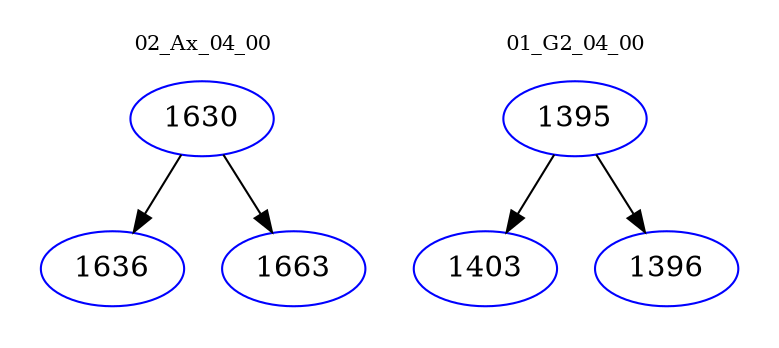 digraph{
subgraph cluster_0 {
color = white
label = "02_Ax_04_00";
fontsize=10;
T0_1630 [label="1630", color="blue"]
T0_1630 -> T0_1636 [color="black"]
T0_1636 [label="1636", color="blue"]
T0_1630 -> T0_1663 [color="black"]
T0_1663 [label="1663", color="blue"]
}
subgraph cluster_1 {
color = white
label = "01_G2_04_00";
fontsize=10;
T1_1395 [label="1395", color="blue"]
T1_1395 -> T1_1403 [color="black"]
T1_1403 [label="1403", color="blue"]
T1_1395 -> T1_1396 [color="black"]
T1_1396 [label="1396", color="blue"]
}
}
